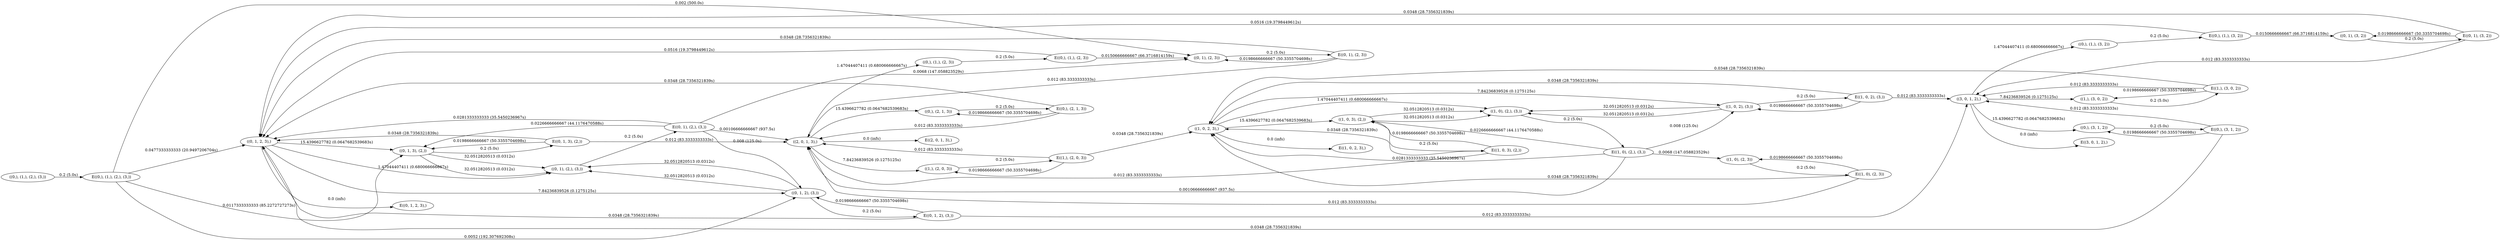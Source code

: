 digraph markov_chain { 
rankdir=LR;
"((0,), (1,), (2,), (3,))" -> "E((0,), (1,), (2,), (3,))" [ label = "0.2 (5.0s)" ]; 
"E((0,), (1,), (2,), (3,))" -> "((0, 1, 2, 3),)" [label = "0.0477333333333 (20.9497206704s)" ]; 
"E((0,), (1,), (2,), (3,))" -> "((0, 1, 3), (2,))" [label = "0.0117333333333 (85.2272727273s)" ]; 
"E((0,), (1,), (2,), (3,))" -> "((0, 1, 2), (3,))" [label = "0.0052 (192.307692308s)" ]; 
"E((0,), (1,), (2,), (3,))" -> "((0, 1), (2, 3))" [label = "0.002 (500.0s)" ]; 
"((0, 1, 2, 3),)" -> "E((0, 1, 2, 3),)" [ label = "0.0 (infs)" ]; 
"((0, 1, 2, 3),)" -> "((0, 1), (2,), (3,))" [ label = "1.47044407411 (0.680066666667s)" ]; 
"((0, 1, 2, 3),)" -> "((0, 1, 2), (3,))" [ label = "7.84236839526 (0.1275125s)" ]; 
"((0, 1, 2, 3),)" -> "((0, 1, 3), (2,))" [ label = "15.4396627782 (0.0647682539683s)" ]; 
"((0, 1), (2, 3))" -> "E((0, 1), (2, 3))" [ label = "0.2 (5.0s)" ]; 
"E((0, 1), (2, 3))" -> "((0, 1, 2, 3),)" [label = "0.0348 (28.7356321839s)" ]; 
"E((0, 1), (2, 3))" -> "((0, 1), (2, 3))" [label = "0.0198666666667 (50.3355704698s)" ]; 
"E((0, 1), (2, 3))" -> "((2, 0, 1, 3),)" [label = "0.012 (83.3333333333s)" ]; 
"((0, 1, 2), (3,))" -> "E((0, 1, 2), (3,))" [ label = "0.2 (5.0s)" ]; 
"E((0, 1, 2), (3,))" -> "((0, 1, 2, 3),)" [label = "0.0348 (28.7356321839s)" ]; 
"E((0, 1, 2), (3,))" -> "((3, 0, 1, 2),)" [label = "0.012 (83.3333333333s)" ]; 
"E((0, 1, 2), (3,))" -> "((0, 1, 2), (3,))" [label = "0.0198666666667 (50.3355704698s)" ]; 
"((0, 1, 2), (3,))" -> "((0, 1), (2,), (3,))" [ label = "32.0512820513 (0.0312s)" ]; 
"((0, 1, 2), (3,))" -> "((0, 1), (2,), (3,))" [ label = "32.0512820513 (0.0312s)" ]; 
"((2, 0, 1, 3),)" -> "E((2, 0, 1, 3),)" [ label = "0.0 (infs)" ]; 
"((2, 0, 1, 3),)" -> "((1,), (2, 0, 3))" [ label = "7.84236839526 (0.1275125s)" ]; 
"((2, 0, 1, 3),)" -> "((0,), (1,), (2, 3))" [ label = "1.47044407411 (0.680066666667s)" ]; 
"((2, 0, 1, 3),)" -> "((0,), (2, 1, 3))" [ label = "15.4396627782 (0.0647682539683s)" ]; 
"((0, 1), (2,), (3,))" -> "E((0, 1), (2,), (3,))" [ label = "0.2 (5.0s)" ]; 
"E((0, 1), (2,), (3,))" -> "((0, 1, 2), (3,))" [label = "0.008 (125.0s)" ]; 
"E((0, 1), (2,), (3,))" -> "((0, 1, 2, 3),)" [label = "0.0281333333333 (35.5450236967s)" ]; 
"E((0, 1), (2,), (3,))" -> "((0, 1), (2, 3))" [label = "0.0068 (147.058823529s)" ]; 
"E((0, 1), (2,), (3,))" -> "((0, 1, 3), (2,))" [label = "0.0226666666667 (44.1176470588s)" ]; 
"E((0, 1), (2,), (3,))" -> "((2, 0, 1, 3),)" [label = "0.00106666666667 (937.5s)" ]; 
"((0, 1, 3), (2,))" -> "E((0, 1, 3), (2,))" [ label = "0.2 (5.0s)" ]; 
"E((0, 1, 3), (2,))" -> "((0, 1, 2, 3),)" [label = "0.0348 (28.7356321839s)" ]; 
"E((0, 1, 3), (2,))" -> "((0, 1, 3), (2,))" [label = "0.0198666666667 (50.3355704698s)" ]; 
"E((0, 1, 3), (2,))" -> "((2, 0, 1, 3),)" [label = "0.012 (83.3333333333s)" ]; 
"((0, 1, 3), (2,))" -> "((0, 1), (2,), (3,))" [ label = "32.0512820513 (0.0312s)" ]; 
"((0, 1, 3), (2,))" -> "((0, 1), (2,), (3,))" [ label = "32.0512820513 (0.0312s)" ]; 
"((3, 0, 1, 2),)" -> "E((3, 0, 1, 2),)" [ label = "0.0 (infs)" ]; 
"((3, 0, 1, 2),)" -> "((1,), (3, 0, 2))" [ label = "7.84236839526 (0.1275125s)" ]; 
"((3, 0, 1, 2),)" -> "((0,), (1,), (3, 2))" [ label = "1.47044407411 (0.680066666667s)" ]; 
"((3, 0, 1, 2),)" -> "((0,), (3, 1, 2))" [ label = "15.4396627782 (0.0647682539683s)" ]; 
"((1,), (2, 0, 3))" -> "E((1,), (2, 0, 3))" [ label = "0.2 (5.0s)" ]; 
"E((1,), (2, 0, 3))" -> "((1,), (2, 0, 3))" [label = "0.0198666666667 (50.3355704698s)" ]; 
"E((1,), (2, 0, 3))" -> "((1, 0, 2, 3),)" [label = "0.0348 (28.7356321839s)" ]; 
"E((1,), (2, 0, 3))" -> "((2, 0, 1, 3),)" [label = "0.012 (83.3333333333s)" ]; 
"((0,), (2, 1, 3))" -> "E((0,), (2, 1, 3))" [ label = "0.2 (5.0s)" ]; 
"E((0,), (2, 1, 3))" -> "((0, 1, 2, 3),)" [label = "0.0348 (28.7356321839s)" ]; 
"E((0,), (2, 1, 3))" -> "((0,), (2, 1, 3))" [label = "0.0198666666667 (50.3355704698s)" ]; 
"E((0,), (2, 1, 3))" -> "((2, 0, 1, 3),)" [label = "0.012 (83.3333333333s)" ]; 
"((1,), (3, 0, 2))" -> "E((1,), (3, 0, 2))" [ label = "0.2 (5.0s)" ]; 
"E((1,), (3, 0, 2))" -> "((1, 0, 2, 3),)" [label = "0.0348 (28.7356321839s)" ]; 
"E((1,), (3, 0, 2))" -> "((3, 0, 1, 2),)" [label = "0.012 (83.3333333333s)" ]; 
"E((1,), (3, 0, 2))" -> "((1,), (3, 0, 2))" [label = "0.0198666666667 (50.3355704698s)" ]; 
"((0,), (3, 1, 2))" -> "E((0,), (3, 1, 2))" [ label = "0.2 (5.0s)" ]; 
"E((0,), (3, 1, 2))" -> "((0, 1, 2, 3),)" [label = "0.0348 (28.7356321839s)" ]; 
"E((0,), (3, 1, 2))" -> "((3, 0, 1, 2),)" [label = "0.012 (83.3333333333s)" ]; 
"E((0,), (3, 1, 2))" -> "((0,), (3, 1, 2))" [label = "0.0198666666667 (50.3355704698s)" ]; 
"((0,), (1,), (2, 3))" -> "E((0,), (1,), (2, 3))" [ label = "0.2 (5.0s)" ]; 
"E((0,), (1,), (2, 3))" -> "((0, 1), (2, 3))" [label = "0.0150666666667 (66.3716814159s)" ]; 
"E((0,), (1,), (2, 3))" -> "((0, 1, 2, 3),)" [label = "0.0516 (19.3798449612s)" ]; 
"((1, 0, 2, 3),)" -> "E((1, 0, 2, 3),)" [ label = "0.0 (infs)" ]; 
"((1, 0, 2, 3),)" -> "((1, 0, 3), (2,))" [ label = "15.4396627782 (0.0647682539683s)" ]; 
"((1, 0, 2, 3),)" -> "((1, 0), (2,), (3,))" [ label = "1.47044407411 (0.680066666667s)" ]; 
"((1, 0, 2, 3),)" -> "((1, 0, 2), (3,))" [ label = "7.84236839526 (0.1275125s)" ]; 
"((0,), (1,), (3, 2))" -> "E((0,), (1,), (3, 2))" [ label = "0.2 (5.0s)" ]; 
"E((0,), (1,), (3, 2))" -> "((0, 1, 2, 3),)" [label = "0.0516 (19.3798449612s)" ]; 
"E((0,), (1,), (3, 2))" -> "((0, 1), (3, 2))" [label = "0.0150666666667 (66.3716814159s)" ]; 
"((1, 0, 2), (3,))" -> "E((1, 0, 2), (3,))" [ label = "0.2 (5.0s)" ]; 
"E((1, 0, 2), (3,))" -> "((1, 0, 2, 3),)" [label = "0.0348 (28.7356321839s)" ]; 
"E((1, 0, 2), (3,))" -> "((3, 0, 1, 2),)" [label = "0.012 (83.3333333333s)" ]; 
"E((1, 0, 2), (3,))" -> "((1, 0, 2), (3,))" [label = "0.0198666666667 (50.3355704698s)" ]; 
"((1, 0, 2), (3,))" -> "((1, 0), (2,), (3,))" [ label = "32.0512820513 (0.0312s)" ]; 
"((1, 0, 2), (3,))" -> "((1, 0), (2,), (3,))" [ label = "32.0512820513 (0.0312s)" ]; 
"((1, 0, 3), (2,))" -> "E((1, 0, 3), (2,))" [ label = "0.2 (5.0s)" ]; 
"E((1, 0, 3), (2,))" -> "((1, 0, 3), (2,))" [label = "0.0198666666667 (50.3355704698s)" ]; 
"E((1, 0, 3), (2,))" -> "((1, 0, 2, 3),)" [label = "0.0348 (28.7356321839s)" ]; 
"E((1, 0, 3), (2,))" -> "((2, 0, 1, 3),)" [label = "0.012 (83.3333333333s)" ]; 
"((1, 0, 3), (2,))" -> "((1, 0), (2,), (3,))" [ label = "32.0512820513 (0.0312s)" ]; 
"((1, 0, 3), (2,))" -> "((1, 0), (2,), (3,))" [ label = "32.0512820513 (0.0312s)" ]; 
"((1, 0), (2,), (3,))" -> "E((1, 0), (2,), (3,))" [ label = "0.2 (5.0s)" ]; 
"E((1, 0), (2,), (3,))" -> "((1, 0, 2, 3),)" [label = "0.0281333333333 (35.5450236967s)" ]; 
"E((1, 0), (2,), (3,))" -> "((1, 0), (2, 3))" [label = "0.0068 (147.058823529s)" ]; 
"E((1, 0), (2,), (3,))" -> "((2, 0, 1, 3),)" [label = "0.00106666666667 (937.5s)" ]; 
"E((1, 0), (2,), (3,))" -> "((1, 0, 3), (2,))" [label = "0.0226666666667 (44.1176470588s)" ]; 
"E((1, 0), (2,), (3,))" -> "((1, 0, 2), (3,))" [label = "0.008 (125.0s)" ]; 
"((0, 1), (3, 2))" -> "E((0, 1), (3, 2))" [ label = "0.2 (5.0s)" ]; 
"E((0, 1), (3, 2))" -> "((0, 1, 2, 3),)" [label = "0.0348 (28.7356321839s)" ]; 
"E((0, 1), (3, 2))" -> "((3, 0, 1, 2),)" [label = "0.012 (83.3333333333s)" ]; 
"E((0, 1), (3, 2))" -> "((0, 1), (3, 2))" [label = "0.0198666666667 (50.3355704698s)" ]; 
"((1, 0), (2, 3))" -> "E((1, 0), (2, 3))" [ label = "0.2 (5.0s)" ]; 
"E((1, 0), (2, 3))" -> "((1, 0), (2, 3))" [label = "0.0198666666667 (50.3355704698s)" ]; 
"E((1, 0), (2, 3))" -> "((1, 0, 2, 3),)" [label = "0.0348 (28.7356321839s)" ]; 
"E((1, 0), (2, 3))" -> "((2, 0, 1, 3),)" [label = "0.012 (83.3333333333s)" ]; 
}

